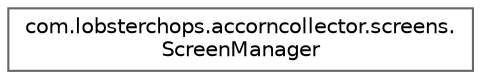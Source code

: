 digraph "Graphical Class Hierarchy"
{
 // LATEX_PDF_SIZE
  bgcolor="transparent";
  edge [fontname=Helvetica,fontsize=10,labelfontname=Helvetica,labelfontsize=10];
  node [fontname=Helvetica,fontsize=10,shape=box,height=0.2,width=0.4];
  rankdir="LR";
  Node0 [id="Node000000",label="com.lobsterchops.accorncollector.screens.\lScreenManager",height=0.2,width=0.4,color="grey40", fillcolor="white", style="filled",URL="$classcom_1_1lobsterchops_1_1accorncollector_1_1screens_1_1_screen_manager.html",tooltip=" "];
}
